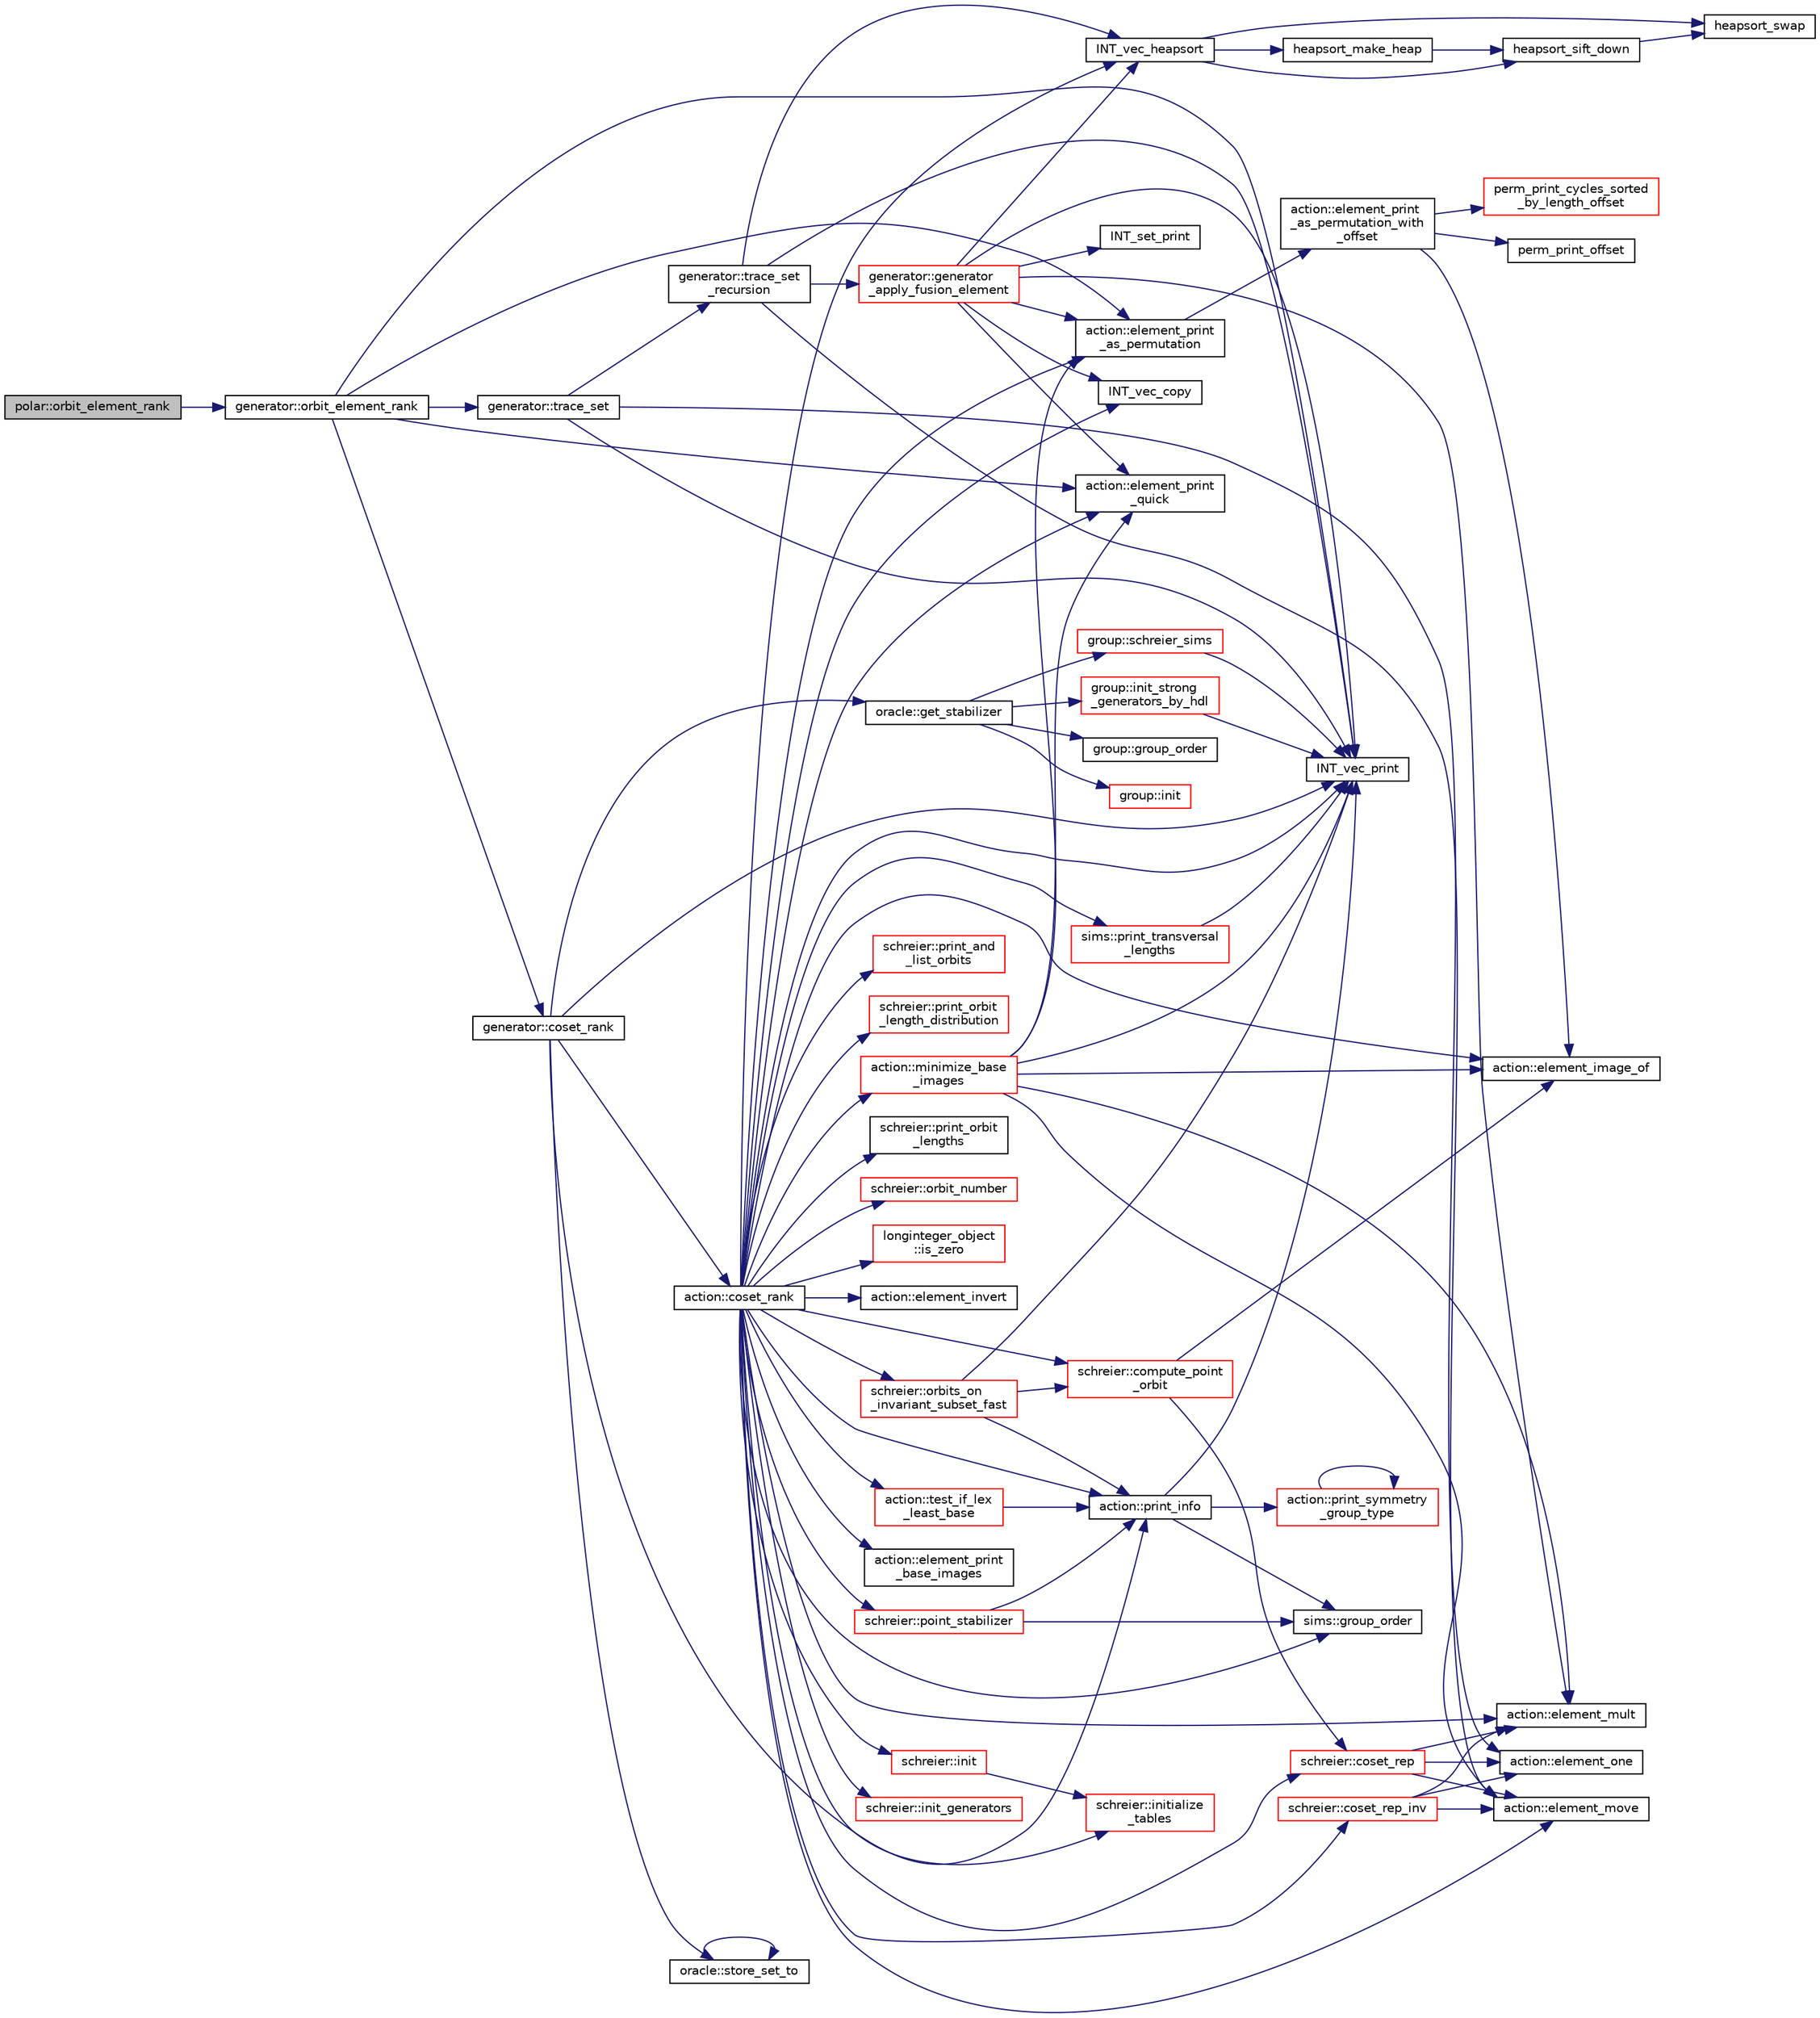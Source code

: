 digraph "polar::orbit_element_rank"
{
  edge [fontname="Helvetica",fontsize="10",labelfontname="Helvetica",labelfontsize="10"];
  node [fontname="Helvetica",fontsize="10",shape=record];
  rankdir="LR";
  Node2739 [label="polar::orbit_element_rank",height=0.2,width=0.4,color="black", fillcolor="grey75", style="filled", fontcolor="black"];
  Node2739 -> Node2740 [color="midnightblue",fontsize="10",style="solid",fontname="Helvetica"];
  Node2740 [label="generator::orbit_element_rank",height=0.2,width=0.4,color="black", fillcolor="white", style="filled",URL="$d7/d73/classgenerator.html#a98e10a923dffa737fdb6ebc703d53fae"];
  Node2740 -> Node2741 [color="midnightblue",fontsize="10",style="solid",fontname="Helvetica"];
  Node2741 [label="INT_vec_print",height=0.2,width=0.4,color="black", fillcolor="white", style="filled",URL="$df/dbf/sajeeb_8_c.html#a79a5901af0b47dd0d694109543c027fe"];
  Node2740 -> Node2742 [color="midnightblue",fontsize="10",style="solid",fontname="Helvetica"];
  Node2742 [label="generator::trace_set",height=0.2,width=0.4,color="black", fillcolor="white", style="filled",URL="$d7/d73/classgenerator.html#ae34b55cbb999d9b2aa9dacc8748de0b2"];
  Node2742 -> Node2741 [color="midnightblue",fontsize="10",style="solid",fontname="Helvetica"];
  Node2742 -> Node2743 [color="midnightblue",fontsize="10",style="solid",fontname="Helvetica"];
  Node2743 [label="action::element_one",height=0.2,width=0.4,color="black", fillcolor="white", style="filled",URL="$d2/d86/classaction.html#a780a105daf04d6d1fe7e2f63b3c88e3b"];
  Node2742 -> Node2744 [color="midnightblue",fontsize="10",style="solid",fontname="Helvetica"];
  Node2744 [label="generator::trace_set\l_recursion",height=0.2,width=0.4,color="black", fillcolor="white", style="filled",URL="$d7/d73/classgenerator.html#aede118133e199ff6a1a381c7da8366b4"];
  Node2744 -> Node2741 [color="midnightblue",fontsize="10",style="solid",fontname="Helvetica"];
  Node2744 -> Node2745 [color="midnightblue",fontsize="10",style="solid",fontname="Helvetica"];
  Node2745 [label="INT_vec_heapsort",height=0.2,width=0.4,color="black", fillcolor="white", style="filled",URL="$d5/de2/foundations_2data__structures_2data__structures_8h.html#a3590ad9987f801fbfc94634300182f39"];
  Node2745 -> Node2746 [color="midnightblue",fontsize="10",style="solid",fontname="Helvetica"];
  Node2746 [label="heapsort_make_heap",height=0.2,width=0.4,color="black", fillcolor="white", style="filled",URL="$d4/dd7/sorting_8_c.html#a42f24453d7d77eeb1338ebd1a13cfdbb"];
  Node2746 -> Node2747 [color="midnightblue",fontsize="10",style="solid",fontname="Helvetica"];
  Node2747 [label="heapsort_sift_down",height=0.2,width=0.4,color="black", fillcolor="white", style="filled",URL="$d4/dd7/sorting_8_c.html#a65cbb1a6a3f01f511673705437ddc18b"];
  Node2747 -> Node2748 [color="midnightblue",fontsize="10",style="solid",fontname="Helvetica"];
  Node2748 [label="heapsort_swap",height=0.2,width=0.4,color="black", fillcolor="white", style="filled",URL="$d4/dd7/sorting_8_c.html#a8f048362e6065297b19b6975bcbbfcc6"];
  Node2745 -> Node2748 [color="midnightblue",fontsize="10",style="solid",fontname="Helvetica"];
  Node2745 -> Node2747 [color="midnightblue",fontsize="10",style="solid",fontname="Helvetica"];
  Node2744 -> Node2749 [color="midnightblue",fontsize="10",style="solid",fontname="Helvetica"];
  Node2749 [label="generator::generator\l_apply_fusion_element",height=0.2,width=0.4,color="red", fillcolor="white", style="filled",URL="$d7/d73/classgenerator.html#a5e555672da45c6fbc2c5b2d2aa9bb537"];
  Node2749 -> Node2750 [color="midnightblue",fontsize="10",style="solid",fontname="Helvetica"];
  Node2750 [label="INT_set_print",height=0.2,width=0.4,color="black", fillcolor="white", style="filled",URL="$df/dbf/sajeeb_8_c.html#a97614645ec11df30e0e896367f91ffd9"];
  Node2749 -> Node2752 [color="midnightblue",fontsize="10",style="solid",fontname="Helvetica"];
  Node2752 [label="action::element_print\l_quick",height=0.2,width=0.4,color="black", fillcolor="white", style="filled",URL="$d2/d86/classaction.html#a4844680cf6750396f76494a28655265b"];
  Node2749 -> Node2753 [color="midnightblue",fontsize="10",style="solid",fontname="Helvetica"];
  Node2753 [label="action::element_print\l_as_permutation",height=0.2,width=0.4,color="black", fillcolor="white", style="filled",URL="$d2/d86/classaction.html#a2975618a8203187b688a67c947150bb8"];
  Node2753 -> Node2754 [color="midnightblue",fontsize="10",style="solid",fontname="Helvetica"];
  Node2754 [label="action::element_print\l_as_permutation_with\l_offset",height=0.2,width=0.4,color="black", fillcolor="white", style="filled",URL="$d2/d86/classaction.html#addd61d869434abaad431124a6d858396"];
  Node2754 -> Node2755 [color="midnightblue",fontsize="10",style="solid",fontname="Helvetica"];
  Node2755 [label="action::element_image_of",height=0.2,width=0.4,color="black", fillcolor="white", style="filled",URL="$d2/d86/classaction.html#ae09559d4537a048fc860f8a74a31393d"];
  Node2754 -> Node2756 [color="midnightblue",fontsize="10",style="solid",fontname="Helvetica"];
  Node2756 [label="perm_print_offset",height=0.2,width=0.4,color="black", fillcolor="white", style="filled",URL="$d2/d7c/combinatorics_8_c.html#ab87deef2ba9e4d2ce386a19eeaffecf3"];
  Node2754 -> Node2757 [color="midnightblue",fontsize="10",style="solid",fontname="Helvetica"];
  Node2757 [label="perm_print_cycles_sorted\l_by_length_offset",height=0.2,width=0.4,color="red", fillcolor="white", style="filled",URL="$d5/d90/action__global_8_c.html#a9d1f2e34879c04dbc45d08984a8066e3"];
  Node2749 -> Node2741 [color="midnightblue",fontsize="10",style="solid",fontname="Helvetica"];
  Node2749 -> Node2766 [color="midnightblue",fontsize="10",style="solid",fontname="Helvetica"];
  Node2766 [label="action::element_mult",height=0.2,width=0.4,color="black", fillcolor="white", style="filled",URL="$d2/d86/classaction.html#ae9e36b2cae1f0f7bd7144097fa9a34b3"];
  Node2749 -> Node2785 [color="midnightblue",fontsize="10",style="solid",fontname="Helvetica"];
  Node2785 [label="INT_vec_copy",height=0.2,width=0.4,color="black", fillcolor="white", style="filled",URL="$df/dbf/sajeeb_8_c.html#ac2d875e27e009af6ec04d17254d11075"];
  Node2749 -> Node2745 [color="midnightblue",fontsize="10",style="solid",fontname="Helvetica"];
  Node2744 -> Node2763 [color="midnightblue",fontsize="10",style="solid",fontname="Helvetica"];
  Node2763 [label="action::element_move",height=0.2,width=0.4,color="black", fillcolor="white", style="filled",URL="$d2/d86/classaction.html#a550947491bbb534d3d7951f50198a874"];
  Node2740 -> Node2752 [color="midnightblue",fontsize="10",style="solid",fontname="Helvetica"];
  Node2740 -> Node2753 [color="midnightblue",fontsize="10",style="solid",fontname="Helvetica"];
  Node2740 -> Node2791 [color="midnightblue",fontsize="10",style="solid",fontname="Helvetica"];
  Node2791 [label="generator::coset_rank",height=0.2,width=0.4,color="black", fillcolor="white", style="filled",URL="$d7/d73/classgenerator.html#aee00240c0ae71885dd9d23b5423c56d9"];
  Node2791 -> Node2792 [color="midnightblue",fontsize="10",style="solid",fontname="Helvetica"];
  Node2792 [label="action::print_info",height=0.2,width=0.4,color="black", fillcolor="white", style="filled",URL="$d2/d86/classaction.html#a6f89e493e5c5a32e5c3b8963d438ce86"];
  Node2792 -> Node2793 [color="midnightblue",fontsize="10",style="solid",fontname="Helvetica"];
  Node2793 [label="action::print_symmetry\l_group_type",height=0.2,width=0.4,color="red", fillcolor="white", style="filled",URL="$d2/d86/classaction.html#aed811766c7e64fe2c853df8b0b67aa6e"];
  Node2793 -> Node2793 [color="midnightblue",fontsize="10",style="solid",fontname="Helvetica"];
  Node2792 -> Node2741 [color="midnightblue",fontsize="10",style="solid",fontname="Helvetica"];
  Node2792 -> Node2795 [color="midnightblue",fontsize="10",style="solid",fontname="Helvetica"];
  Node2795 [label="sims::group_order",height=0.2,width=0.4,color="black", fillcolor="white", style="filled",URL="$d9/df3/classsims.html#aa442445175656570fa35febbe790efad"];
  Node2791 -> Node2796 [color="midnightblue",fontsize="10",style="solid",fontname="Helvetica"];
  Node2796 [label="oracle::store_set_to",height=0.2,width=0.4,color="black", fillcolor="white", style="filled",URL="$d7/da7/classoracle.html#a4489d03d342f31d1e64632ce4d0e700d"];
  Node2796 -> Node2796 [color="midnightblue",fontsize="10",style="solid",fontname="Helvetica"];
  Node2791 -> Node2741 [color="midnightblue",fontsize="10",style="solid",fontname="Helvetica"];
  Node2791 -> Node2797 [color="midnightblue",fontsize="10",style="solid",fontname="Helvetica"];
  Node2797 [label="oracle::get_stabilizer",height=0.2,width=0.4,color="black", fillcolor="white", style="filled",URL="$d7/da7/classoracle.html#a66344906577c7688e2e5f3d0c5748d2c"];
  Node2797 -> Node2798 [color="midnightblue",fontsize="10",style="solid",fontname="Helvetica"];
  Node2798 [label="group::init",height=0.2,width=0.4,color="red", fillcolor="white", style="filled",URL="$d1/db7/classgroup.html#a9f5de0500658e265332c7f62c0d3962d"];
  Node2797 -> Node2800 [color="midnightblue",fontsize="10",style="solid",fontname="Helvetica"];
  Node2800 [label="group::init_strong\l_generators_by_hdl",height=0.2,width=0.4,color="red", fillcolor="white", style="filled",URL="$d1/db7/classgroup.html#a65100d600cfb0955dae3582a2d6a2532"];
  Node2800 -> Node2741 [color="midnightblue",fontsize="10",style="solid",fontname="Helvetica"];
  Node2797 -> Node2802 [color="midnightblue",fontsize="10",style="solid",fontname="Helvetica"];
  Node2802 [label="group::schreier_sims",height=0.2,width=0.4,color="red", fillcolor="white", style="filled",URL="$d1/db7/classgroup.html#a224ed784f302897ca0c0e578446afa08"];
  Node2802 -> Node2741 [color="midnightblue",fontsize="10",style="solid",fontname="Helvetica"];
  Node2797 -> Node2815 [color="midnightblue",fontsize="10",style="solid",fontname="Helvetica"];
  Node2815 [label="group::group_order",height=0.2,width=0.4,color="black", fillcolor="white", style="filled",URL="$d1/db7/classgroup.html#a2d70bcf6a1495e7fb8e16ba7dfadb725"];
  Node2791 -> Node2816 [color="midnightblue",fontsize="10",style="solid",fontname="Helvetica"];
  Node2816 [label="action::coset_rank",height=0.2,width=0.4,color="black", fillcolor="white", style="filled",URL="$d2/d86/classaction.html#a5757c5b9562366be88526cc943c015e0"];
  Node2816 -> Node2752 [color="midnightblue",fontsize="10",style="solid",fontname="Helvetica"];
  Node2816 -> Node2817 [color="midnightblue",fontsize="10",style="solid",fontname="Helvetica"];
  Node2817 [label="action::element_print\l_base_images",height=0.2,width=0.4,color="black", fillcolor="white", style="filled",URL="$d2/d86/classaction.html#a2b9adf554aaa2eb6caf62396133ecf35"];
  Node2816 -> Node2792 [color="midnightblue",fontsize="10",style="solid",fontname="Helvetica"];
  Node2816 -> Node2795 [color="midnightblue",fontsize="10",style="solid",fontname="Helvetica"];
  Node2816 -> Node2818 [color="midnightblue",fontsize="10",style="solid",fontname="Helvetica"];
  Node2818 [label="action::test_if_lex\l_least_base",height=0.2,width=0.4,color="red", fillcolor="white", style="filled",URL="$d2/d86/classaction.html#afb63a2be19013fcf35337553d7c08eda"];
  Node2818 -> Node2792 [color="midnightblue",fontsize="10",style="solid",fontname="Helvetica"];
  Node2816 -> Node3263 [color="midnightblue",fontsize="10",style="solid",fontname="Helvetica"];
  Node3263 [label="sims::print_transversal\l_lengths",height=0.2,width=0.4,color="red", fillcolor="white", style="filled",URL="$d9/df3/classsims.html#a122d9276cad4b4fbb8ea6f7831d43020"];
  Node3263 -> Node2741 [color="midnightblue",fontsize="10",style="solid",fontname="Helvetica"];
  Node2816 -> Node3265 [color="midnightblue",fontsize="10",style="solid",fontname="Helvetica"];
  Node3265 [label="schreier::init",height=0.2,width=0.4,color="red", fillcolor="white", style="filled",URL="$d3/dd6/classschreier.html#a7443bebde2aa08acae16c0ff29c9abcf"];
  Node3265 -> Node3266 [color="midnightblue",fontsize="10",style="solid",fontname="Helvetica"];
  Node3266 [label="schreier::initialize\l_tables",height=0.2,width=0.4,color="red", fillcolor="white", style="filled",URL="$d3/dd6/classschreier.html#acccc16670f88b14ddc69856cd5c0b36d"];
  Node2816 -> Node3266 [color="midnightblue",fontsize="10",style="solid",fontname="Helvetica"];
  Node2816 -> Node3268 [color="midnightblue",fontsize="10",style="solid",fontname="Helvetica"];
  Node3268 [label="schreier::init_generators",height=0.2,width=0.4,color="red", fillcolor="white", style="filled",URL="$d3/dd6/classschreier.html#a04fd581636085a7414e1b5d1004e44e0"];
  Node2816 -> Node2785 [color="midnightblue",fontsize="10",style="solid",fontname="Helvetica"];
  Node2816 -> Node2745 [color="midnightblue",fontsize="10",style="solid",fontname="Helvetica"];
  Node2816 -> Node2741 [color="midnightblue",fontsize="10",style="solid",fontname="Helvetica"];
  Node2816 -> Node3269 [color="midnightblue",fontsize="10",style="solid",fontname="Helvetica"];
  Node3269 [label="schreier::compute_point\l_orbit",height=0.2,width=0.4,color="red", fillcolor="white", style="filled",URL="$d3/dd6/classschreier.html#a429138e463c8c25dddd8557340ed9edd"];
  Node3269 -> Node3273 [color="midnightblue",fontsize="10",style="solid",fontname="Helvetica"];
  Node3273 [label="schreier::coset_rep",height=0.2,width=0.4,color="red", fillcolor="white", style="filled",URL="$d3/dd6/classschreier.html#a7889b8702372092df4fd05150ee8fdda"];
  Node3273 -> Node2766 [color="midnightblue",fontsize="10",style="solid",fontname="Helvetica"];
  Node3273 -> Node2763 [color="midnightblue",fontsize="10",style="solid",fontname="Helvetica"];
  Node3273 -> Node2743 [color="midnightblue",fontsize="10",style="solid",fontname="Helvetica"];
  Node3269 -> Node2755 [color="midnightblue",fontsize="10",style="solid",fontname="Helvetica"];
  Node2816 -> Node3274 [color="midnightblue",fontsize="10",style="solid",fontname="Helvetica"];
  Node3274 [label="schreier::print_and\l_list_orbits",height=0.2,width=0.4,color="red", fillcolor="white", style="filled",URL="$d3/dd6/classschreier.html#a601f9c08d5a6f37f849d22fa4e89d892"];
  Node2816 -> Node3275 [color="midnightblue",fontsize="10",style="solid",fontname="Helvetica"];
  Node3275 [label="schreier::orbits_on\l_invariant_subset_fast",height=0.2,width=0.4,color="red", fillcolor="white", style="filled",URL="$d3/dd6/classschreier.html#ada89df0b995b15f149a9aa3b2f571861"];
  Node3275 -> Node2792 [color="midnightblue",fontsize="10",style="solid",fontname="Helvetica"];
  Node3275 -> Node3269 [color="midnightblue",fontsize="10",style="solid",fontname="Helvetica"];
  Node3275 -> Node2741 [color="midnightblue",fontsize="10",style="solid",fontname="Helvetica"];
  Node2816 -> Node3277 [color="midnightblue",fontsize="10",style="solid",fontname="Helvetica"];
  Node3277 [label="schreier::print_orbit\l_length_distribution",height=0.2,width=0.4,color="red", fillcolor="white", style="filled",URL="$d3/dd6/classschreier.html#a0464626aa62056d355b34898518c4589"];
  Node2816 -> Node3280 [color="midnightblue",fontsize="10",style="solid",fontname="Helvetica"];
  Node3280 [label="schreier::print_orbit\l_lengths",height=0.2,width=0.4,color="black", fillcolor="white", style="filled",URL="$d3/dd6/classschreier.html#a8c7409ed71c0d8f234555eec3bc028a3"];
  Node2816 -> Node2763 [color="midnightblue",fontsize="10",style="solid",fontname="Helvetica"];
  Node2816 -> Node2755 [color="midnightblue",fontsize="10",style="solid",fontname="Helvetica"];
  Node2816 -> Node3165 [color="midnightblue",fontsize="10",style="solid",fontname="Helvetica"];
  Node3165 [label="schreier::orbit_number",height=0.2,width=0.4,color="red", fillcolor="white", style="filled",URL="$d3/dd6/classschreier.html#a65ae0e0466545deba181b987c27feb58"];
  Node2816 -> Node3281 [color="midnightblue",fontsize="10",style="solid",fontname="Helvetica"];
  Node3281 [label="longinteger_object\l::is_zero",height=0.2,width=0.4,color="red", fillcolor="white", style="filled",URL="$dd/d7e/classlonginteger__object.html#a0946732d08e5180a00480f4c40667101"];
  Node2816 -> Node3273 [color="midnightblue",fontsize="10",style="solid",fontname="Helvetica"];
  Node2816 -> Node2753 [color="midnightblue",fontsize="10",style="solid",fontname="Helvetica"];
  Node2816 -> Node3283 [color="midnightblue",fontsize="10",style="solid",fontname="Helvetica"];
  Node3283 [label="action::minimize_base\l_images",height=0.2,width=0.4,color="red", fillcolor="white", style="filled",URL="$d2/d86/classaction.html#a93d3f510f8678d02b8f246863b542317"];
  Node3283 -> Node2763 [color="midnightblue",fontsize="10",style="solid",fontname="Helvetica"];
  Node3283 -> Node2755 [color="midnightblue",fontsize="10",style="solid",fontname="Helvetica"];
  Node3283 -> Node2752 [color="midnightblue",fontsize="10",style="solid",fontname="Helvetica"];
  Node3283 -> Node2753 [color="midnightblue",fontsize="10",style="solid",fontname="Helvetica"];
  Node3283 -> Node2766 [color="midnightblue",fontsize="10",style="solid",fontname="Helvetica"];
  Node3283 -> Node2741 [color="midnightblue",fontsize="10",style="solid",fontname="Helvetica"];
  Node2816 -> Node3286 [color="midnightblue",fontsize="10",style="solid",fontname="Helvetica"];
  Node3286 [label="schreier::point_stabilizer",height=0.2,width=0.4,color="red", fillcolor="white", style="filled",URL="$d3/dd6/classschreier.html#a976a31dfe3238284d96fc200532c7077"];
  Node3286 -> Node2792 [color="midnightblue",fontsize="10",style="solid",fontname="Helvetica"];
  Node3286 -> Node2795 [color="midnightblue",fontsize="10",style="solid",fontname="Helvetica"];
  Node2816 -> Node2843 [color="midnightblue",fontsize="10",style="solid",fontname="Helvetica"];
  Node2843 [label="action::element_invert",height=0.2,width=0.4,color="black", fillcolor="white", style="filled",URL="$d2/d86/classaction.html#aa4bd01e338497714586636751fcef436"];
  Node2816 -> Node2766 [color="midnightblue",fontsize="10",style="solid",fontname="Helvetica"];
  Node2816 -> Node3289 [color="midnightblue",fontsize="10",style="solid",fontname="Helvetica"];
  Node3289 [label="schreier::coset_rep_inv",height=0.2,width=0.4,color="red", fillcolor="white", style="filled",URL="$d3/dd6/classschreier.html#a4b3a4e60ff456f94f3acf7c96acc40cc"];
  Node3289 -> Node2766 [color="midnightblue",fontsize="10",style="solid",fontname="Helvetica"];
  Node3289 -> Node2763 [color="midnightblue",fontsize="10",style="solid",fontname="Helvetica"];
  Node3289 -> Node2743 [color="midnightblue",fontsize="10",style="solid",fontname="Helvetica"];
}
